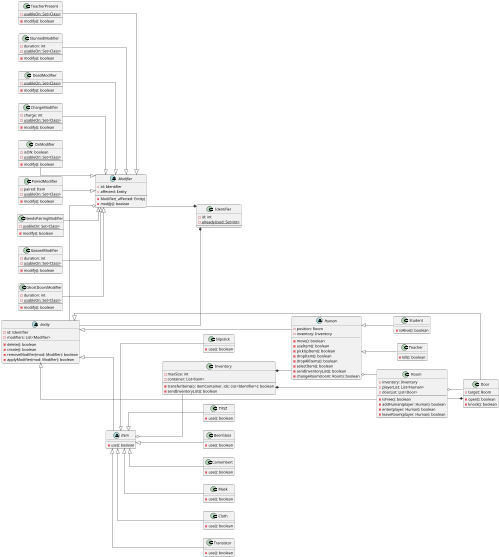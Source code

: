 @startuml
scale 500 width
left to right direction
skinparam linetype ortho

class Identifier{
  -id: int
  -alreadyUsed: Set<int> {static}
  --
}

abstract class Modifier{
  -id: Identifier
  -affected: Entity
  --
  -Modifier(_affected: Entity)
  -modify(): boolean {abstract}
}

'Item modifiers
class ChargeModifier{
  -charge: int
  -usableOn: Set<Class> {static}
  --
  -modify(): boolean
}

class OnModifier{
  -isON: boolean
  -usableOn: Set<Class> {static}
  --
  -modify(): boolean
}

class PairedModifier{
  -paired: Item
  -usableOn: Set<Class> {static}
  --
  -modify(): boolean
}

class NeedsPairingModifier{
  -usableOn: Set<Class> {static}
  --
  -modify(): boolean
}

'Room modifiers
class GassedModifier{
  -duration: int
  -usableOn: Set<Class> {static}
  --
  -modify(): boolean
}

class GhostDoorsModifier{
  -duration: int
  -usableOn: Set<Class> {static}
  --
  -modify(): boolean
}

class TeacherPresent{
  -usableOn: Set<Class> {static}
  --
  -modify(): boolean
}


'Human modifiers
class StunnedModifier{
  -duration: int
  -usableOn: Set<Class> {static}
  --
  -modify(): boolean
}

class DeadModifier{
  -usableOn: Set<Class> {static}
  --
  -modify(): boolean
}

abstract class Entity{
  -id: Identifier
  -modifiers: List<Modifier>
  __
  -delete(): boolean
  -create(): boolean
  -removeModifier(mod: Modifier): boolean
  -applyModifier(mod: Modifier): boolean
}

abstract class Human{
  -position: Room
  -inventory: Inventory
  __
  -move(): boolean
  -useItem(): boolean
  -pickUpItem(): boolean
  -dropItem(): boolean
  -dropAllItems(): boolean
  -selectItem(): boolean
  -sendInventoryList(): boolean
  -changeRoom(room: Room): boolean
}
class Student{
  -isAlive(): boolean
}
class Teacher{
  -kill(): boolean
}
abstract class Item{
  -use(): boolean {abstract}
}
class TVSZ{
  __
  -use(): boolean
}
class BeerGlass{
  __
  -use(): boolean
}
class Camembert{
  __
  -use(): boolean
}
class Mask{
  __
  -use(): boolean
}
class Cloth{
  __
  -use(): boolean
}
class Transistor{
  __
  -use(): boolean
}
class Slipstick{
  __
  -use(): boolean
}
class Door{
  -target: Room
  --
  -open(): boolean
  -knock(): boolean
}
class Room{
 -inventory: Inventory
 -playerList: List<Human>
 -doorList: List<Door>
 --
 -isFree(): boolean
 -addHuman(player: Human): boolean
 -enter(player: Human): boolean
 -leaveRoom(player: Human): boolean
}
class Inventory{
 -maxSize: int
 -container: List<Item>
 --
 -transferItems(o: itemContainer, ids: List<Identifier>): boolean
 -sendInventoryList(): boolean
}

ChargeModifier --|> Modifier
OnModifier --|> Modifier
GassedModifier --|> Modifier
GhostDoorsModifier --|> Modifier
StunnedModifier --|> Modifier
DeadModifier --|> Modifier
PairedModifier --|> Modifier
TeacherPresent --|> Modifier
NeedsPairingModifier --|> Modifier

Modifier --* Identifier
Entity --* Identifier
Entity --o Modifier
Entity <|-- Human
Entity <|-- Item
Entity <|-- Room
Entity <|-- Door
Human <|-- Student
Human <|-- Teacher
Inventory *-- Human
Inventory *-- Room
Item <|-- TVSZ
Item <|-- BeerGlass
Item <|-- Camembert
Item <|-- Mask
Item <|-- Cloth
Item <|-- Transistor
Item <|-- Slipstick
Item o-- Inventory
Door *-- Room
Room o-- Door
Human o-- Room
@enduml